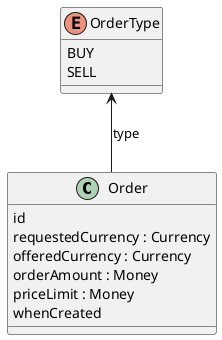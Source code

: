 @startuml

class Order {
  id
  requestedCurrency : Currency
  offeredCurrency : Currency
  orderAmount : Money
  priceLimit : Money
  whenCreated
}
enum OrderType {
  BUY
  SELL
}

Order -up-> OrderType : type

@enduml